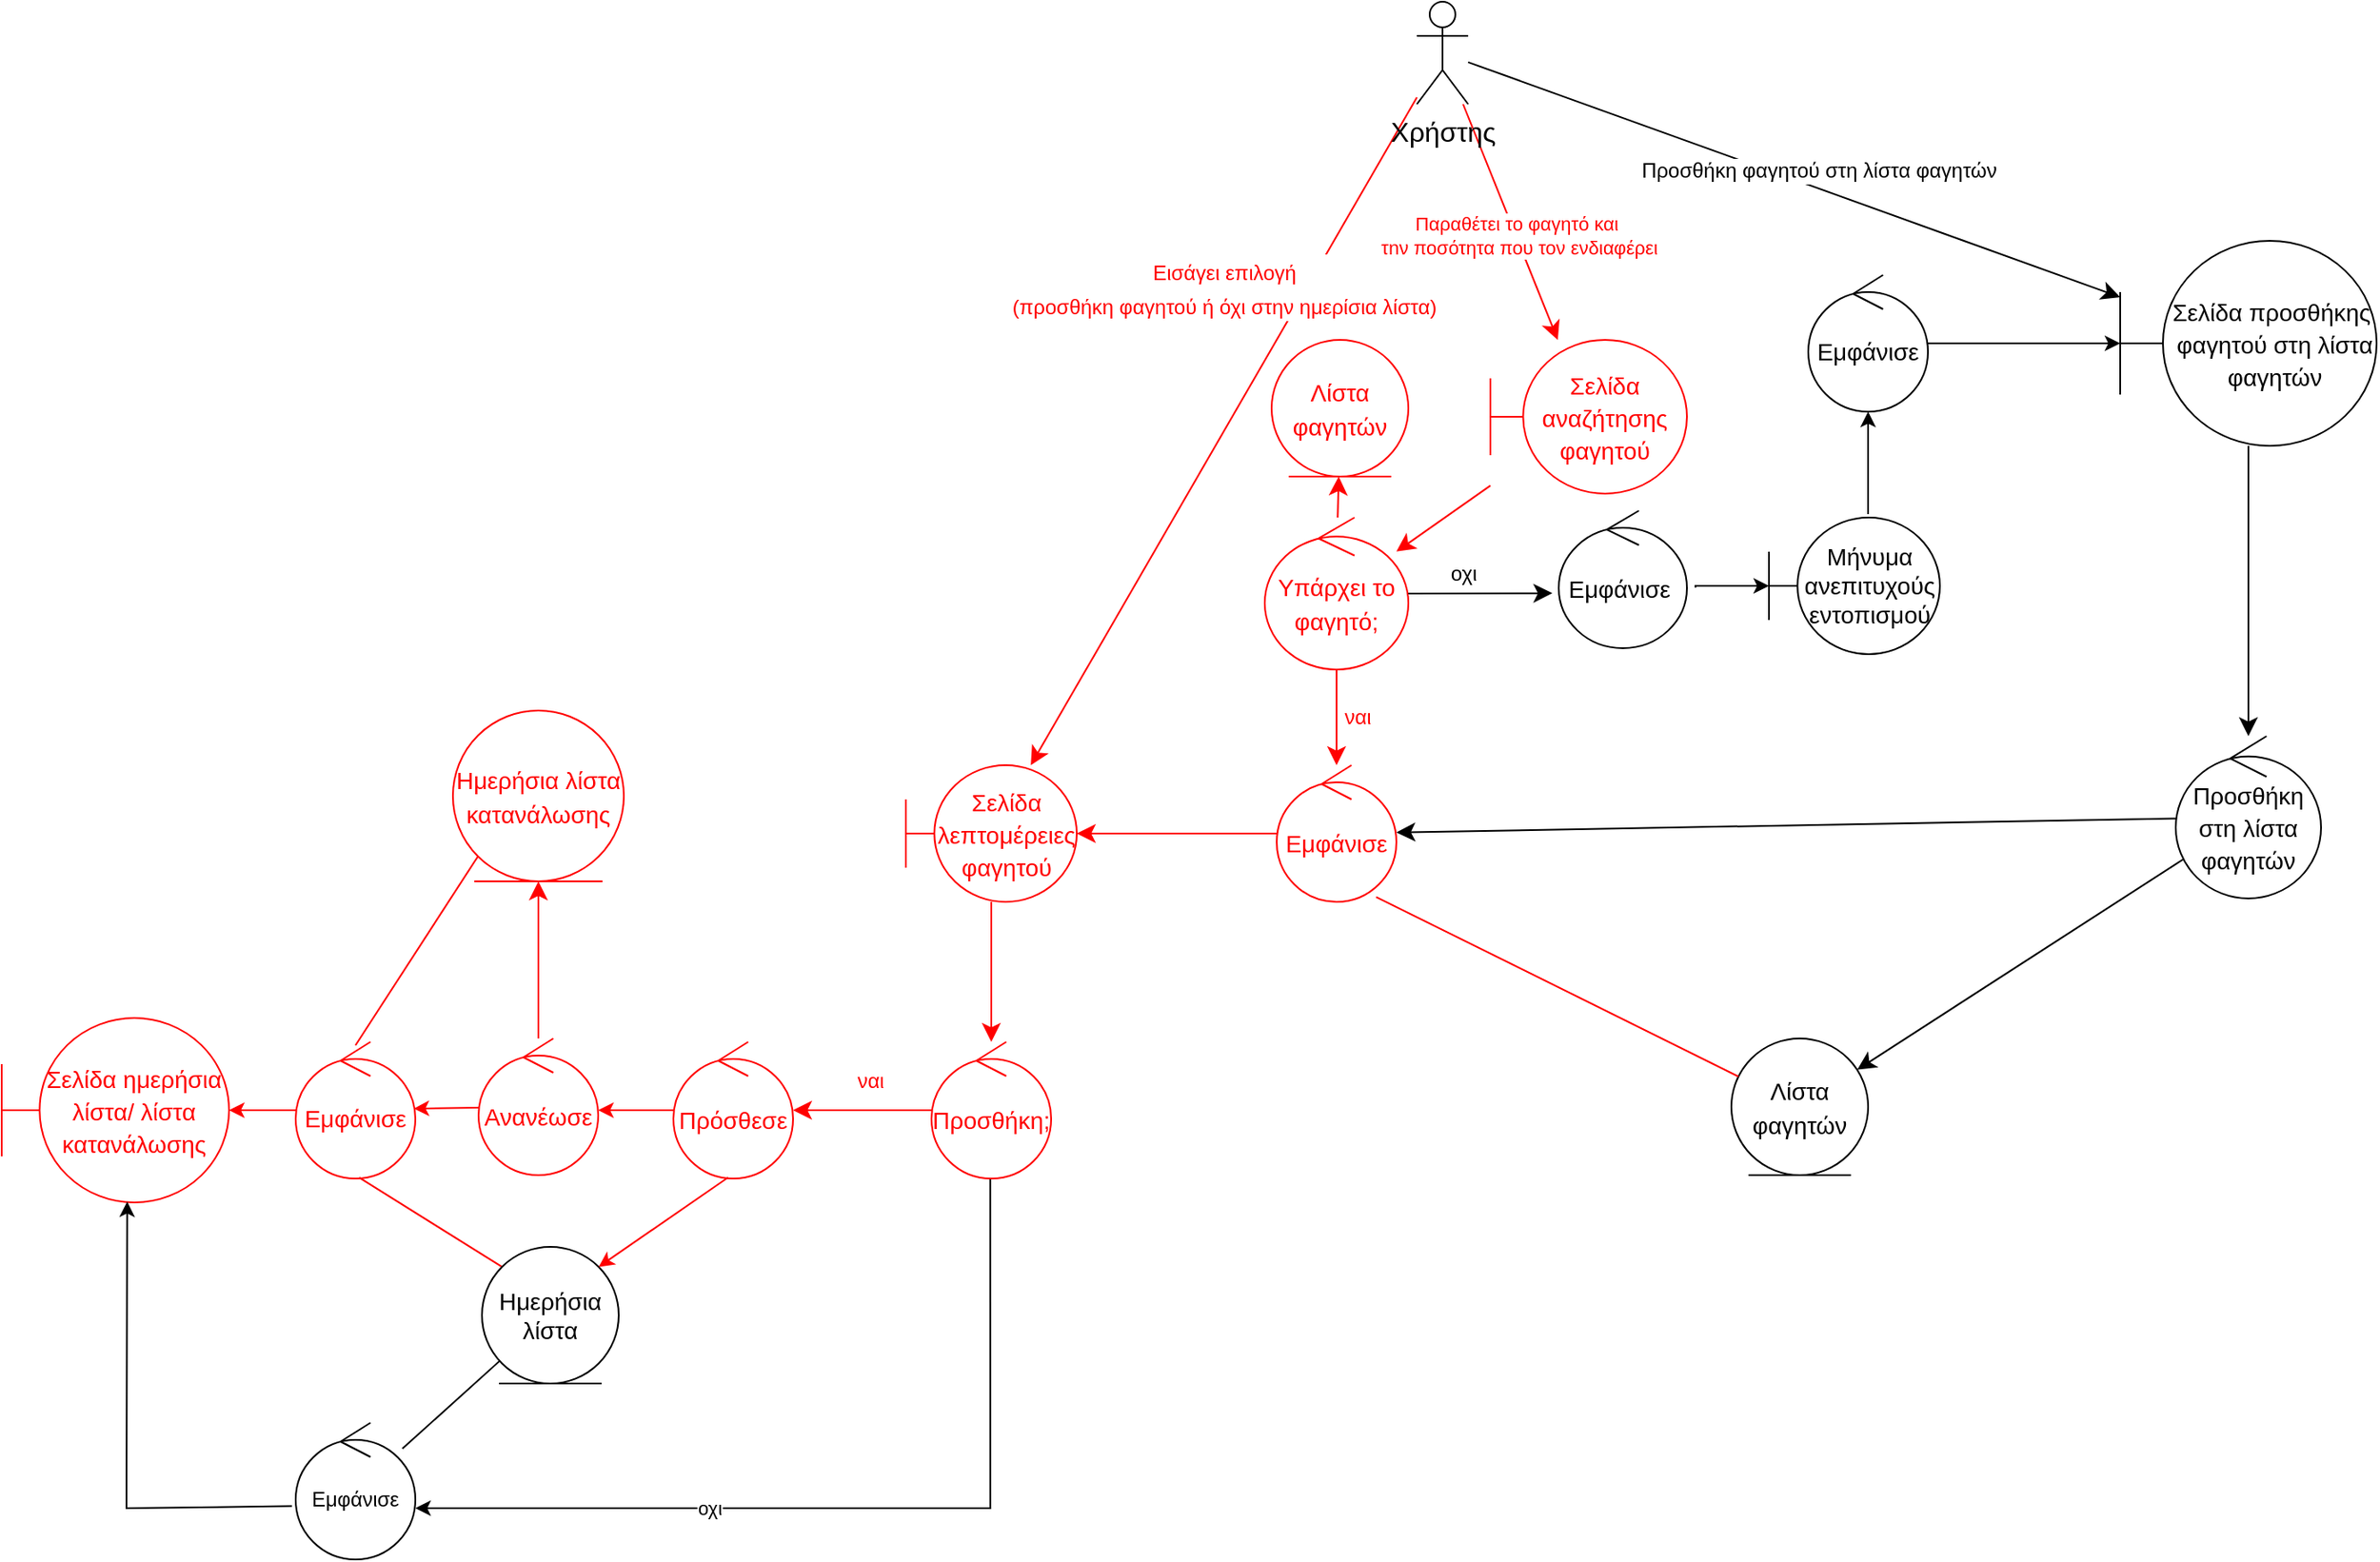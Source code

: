 <mxfile version="20.8.16" type="device"><diagram id="y5UhOXJ24lHy6HSWHHRA" name="Σελίδα-1"><mxGraphModel dx="1982" dy="1090" grid="0" gridSize="10" guides="1" tooltips="1" connect="1" arrows="1" fold="1" page="0" pageScale="1" pageWidth="827" pageHeight="1169" math="0" shadow="0"><root><mxCell id="0"/><mxCell id="1" parent="0"/><mxCell id="HchMumat6N0xvnnnB4oJ-53" value="" style="edgeStyle=none;curved=1;rounded=0;orthogonalLoop=1;jettySize=auto;html=1;fontSize=13;startSize=8;endSize=8;" parent="1" source="HchMumat6N0xvnnnB4oJ-2" target="HchMumat6N0xvnnnB4oJ-39" edge="1"><mxGeometry x="0.527" y="64" relative="1" as="geometry"><mxPoint x="371" y="111" as="targetPoint"/><mxPoint as="offset"/></mxGeometry></mxCell><mxCell id="nytSstBC6C1jP0jetPo6-3" value="&lt;font style=&quot;font-size: 12px;&quot;&gt;Προσθήκη φαγητού στη λίστα φαγητών&lt;/font&gt;" style="edgeLabel;html=1;align=center;verticalAlign=middle;resizable=0;points=[];rotation=0;" parent="HchMumat6N0xvnnnB4oJ-53" vertex="1" connectable="0"><mxGeometry x="0.336" y="-2" relative="1" as="geometry"><mxPoint x="-50" y="-30" as="offset"/></mxGeometry></mxCell><mxCell id="HchMumat6N0xvnnnB4oJ-55" value="" style="edgeStyle=none;curved=1;rounded=0;orthogonalLoop=1;jettySize=auto;html=1;fontSize=12;startSize=8;endSize=8;strokeColor=#FF0000;" parent="1" source="HchMumat6N0xvnnnB4oJ-2" target="HchMumat6N0xvnnnB4oJ-6" edge="1"><mxGeometry relative="1" as="geometry"/></mxCell><mxCell id="nytSstBC6C1jP0jetPo6-1" value="&lt;font color=&quot;#ff0000&quot;&gt;Παραθέτει το φαγητό και&lt;br&gt;&amp;nbsp;την ποσότητα που τον ενδιαφέρει&lt;/font&gt;" style="edgeLabel;html=1;align=center;verticalAlign=middle;resizable=0;points=[];rotation=0;" parent="HchMumat6N0xvnnnB4oJ-55" vertex="1" connectable="0"><mxGeometry x="0.381" relative="1" as="geometry"><mxPoint x="-7" y="-18" as="offset"/></mxGeometry></mxCell><mxCell id="HchMumat6N0xvnnnB4oJ-56" value="" style="edgeStyle=none;curved=1;rounded=0;orthogonalLoop=1;jettySize=auto;html=1;fontSize=12;startSize=8;endSize=8;strokeColor=#FF0000;" parent="1" source="HchMumat6N0xvnnnB4oJ-2" target="HchMumat6N0xvnnnB4oJ-18" edge="1"><mxGeometry relative="1" as="geometry"/></mxCell><mxCell id="HchMumat6N0xvnnnB4oJ-57" value="&lt;font color=&quot;#ff0000&quot; style=&quot;font-size: 12px;&quot;&gt;Εισάγει επιλογή&lt;br&gt;(προσθήκη φαγητού ή όχι στην ημερίσια λίστα)&lt;br&gt;&lt;/font&gt;" style="edgeLabel;html=1;align=center;verticalAlign=middle;resizable=0;points=[];fontSize=16;rotation=0;" parent="HchMumat6N0xvnnnB4oJ-56" vertex="1" connectable="0"><mxGeometry x="-0.253" y="2" relative="1" as="geometry"><mxPoint x="-31" y="-36" as="offset"/></mxGeometry></mxCell><mxCell id="HchMumat6N0xvnnnB4oJ-2" value="Χρήστης" style="shape=umlActor;verticalLabelPosition=bottom;verticalAlign=top;html=1;fontSize=16;" parent="1" vertex="1"><mxGeometry x="106" y="-170" width="30" height="60" as="geometry"/></mxCell><mxCell id="HchMumat6N0xvnnnB4oJ-11" value="" style="edgeStyle=none;curved=1;rounded=0;orthogonalLoop=1;jettySize=auto;html=1;fontSize=12;startSize=8;endSize=8;strokeColor=#FF0000;" parent="1" source="HchMumat6N0xvnnnB4oJ-6" target="HchMumat6N0xvnnnB4oJ-10" edge="1"><mxGeometry relative="1" as="geometry"/></mxCell><mxCell id="HchMumat6N0xvnnnB4oJ-6" value="&lt;font color=&quot;#ff0000&quot; style=&quot;font-size: 14px;&quot;&gt;Σελίδα αναζήτησης φαγητού&lt;/font&gt;" style="shape=umlBoundary;whiteSpace=wrap;html=1;fontSize=16;strokeColor=#FF0000;" parent="1" vertex="1"><mxGeometry x="149" y="28" width="115" height="90" as="geometry"/></mxCell><mxCell id="HchMumat6N0xvnnnB4oJ-13" value="&lt;font color=&quot;#ff0000&quot;&gt;ναι&lt;/font&gt;" style="edgeStyle=none;curved=1;rounded=0;orthogonalLoop=1;jettySize=auto;html=1;fontSize=12;startSize=8;endSize=8;strokeColor=#FF0000;" parent="1" source="HchMumat6N0xvnnnB4oJ-10" target="HchMumat6N0xvnnnB4oJ-12" edge="1"><mxGeometry y="12" relative="1" as="geometry"><mxPoint as="offset"/></mxGeometry></mxCell><mxCell id="HchMumat6N0xvnnnB4oJ-21" value="" style="edgeStyle=none;curved=1;rounded=0;orthogonalLoop=1;jettySize=auto;html=1;fontSize=12;startSize=8;endSize=8;strokeColor=#FF0000;" parent="1" source="HchMumat6N0xvnnnB4oJ-10" target="HchMumat6N0xvnnnB4oJ-20" edge="1"><mxGeometry relative="1" as="geometry"/></mxCell><mxCell id="HchMumat6N0xvnnnB4oJ-36" value="&lt;font style=&quot;font-size: 12px;&quot;&gt;οχι&lt;/font&gt;" style="edgeStyle=none;curved=1;rounded=0;orthogonalLoop=1;jettySize=auto;html=1;fontSize=12;startSize=8;endSize=8;entryX=-0.05;entryY=0.6;entryDx=0;entryDy=0;entryPerimeter=0;" parent="1" source="HchMumat6N0xvnnnB4oJ-10" target="HchMumat6N0xvnnnB4oJ-37" edge="1"><mxGeometry x="-0.227" y="11" relative="1" as="geometry"><mxPoint x="297.49" y="240.546" as="targetPoint"/><mxPoint as="offset"/></mxGeometry></mxCell><mxCell id="HchMumat6N0xvnnnB4oJ-10" value="&lt;font color=&quot;#ff0000&quot; style=&quot;font-size: 14px;&quot;&gt;Υπάρχει το φαγητό;&lt;/font&gt;" style="ellipse;shape=umlControl;whiteSpace=wrap;html=1;fontSize=16;strokeColor=#FF0000;" parent="1" vertex="1"><mxGeometry x="17" y="132" width="84" height="89" as="geometry"/></mxCell><mxCell id="HchMumat6N0xvnnnB4oJ-19" value="" style="edgeStyle=none;curved=1;rounded=0;orthogonalLoop=1;jettySize=auto;html=1;fontSize=12;startSize=8;endSize=8;strokeColor=#FF0000;" parent="1" source="HchMumat6N0xvnnnB4oJ-12" target="HchMumat6N0xvnnnB4oJ-18" edge="1"><mxGeometry relative="1" as="geometry"/></mxCell><mxCell id="HchMumat6N0xvnnnB4oJ-12" value="&lt;font color=&quot;#ff0000&quot; style=&quot;font-size: 14px;&quot;&gt;Εμφάνισε&lt;/font&gt;" style="ellipse;shape=umlControl;whiteSpace=wrap;html=1;fontSize=16;strokeColor=#FF0000;" parent="1" vertex="1"><mxGeometry x="24" y="277" width="70" height="80" as="geometry"/></mxCell><mxCell id="HchMumat6N0xvnnnB4oJ-25" value="" style="edgeStyle=none;curved=1;rounded=0;orthogonalLoop=1;jettySize=auto;html=1;fontSize=12;startSize=8;endSize=8;strokeColor=#FF0000;" parent="1" source="HchMumat6N0xvnnnB4oJ-18" target="HchMumat6N0xvnnnB4oJ-24" edge="1"><mxGeometry relative="1" as="geometry"/></mxCell><mxCell id="HchMumat6N0xvnnnB4oJ-18" value="&lt;font color=&quot;#ff0000&quot; style=&quot;font-size: 14px;&quot;&gt;Σελίδα λεπτομέρειες φαγητού&lt;/font&gt;" style="shape=umlBoundary;whiteSpace=wrap;html=1;fontSize=16;strokeColor=#FF0000;" parent="1" vertex="1"><mxGeometry x="-193" y="277" width="100" height="80" as="geometry"/></mxCell><mxCell id="HchMumat6N0xvnnnB4oJ-20" value="&lt;font color=&quot;#ff0000&quot; style=&quot;font-size: 14px;&quot;&gt;Λίστα φαγητών&lt;/font&gt;" style="ellipse;shape=umlEntity;whiteSpace=wrap;html=1;fontSize=16;strokeColor=#FF0000;" parent="1" vertex="1"><mxGeometry x="21" y="28" width="80" height="80" as="geometry"/></mxCell><mxCell id="HchMumat6N0xvnnnB4oJ-31" value="&lt;font color=&quot;#ff0000&quot;&gt;ναι&lt;/font&gt;" style="edgeStyle=none;curved=1;rounded=0;orthogonalLoop=1;jettySize=auto;html=1;fontSize=12;startSize=8;endSize=8;strokeColor=#FF0000;" parent="1" source="HchMumat6N0xvnnnB4oJ-24" target="HchMumat6N0xvnnnB4oJ-30" edge="1"><mxGeometry x="-0.102" y="-17" relative="1" as="geometry"><mxPoint as="offset"/></mxGeometry></mxCell><mxCell id="1wl4rmuTQigiIzuRuNbE-14" value="" style="edgeStyle=orthogonalEdgeStyle;rounded=0;orthogonalLoop=1;jettySize=auto;html=1;strokeColor=#000000;fontColor=#FF0000;endArrow=classic;endFill=1;entryX=1.009;entryY=0.625;entryDx=0;entryDy=0;entryPerimeter=0;" edge="1" parent="1"><mxGeometry relative="1" as="geometry"><mxPoint x="-143.63" y="519" as="sourcePoint"/><mxPoint x="-480.0" y="712" as="targetPoint"/><Array as="points"><mxPoint x="-143.63" y="712"/></Array></mxGeometry></mxCell><mxCell id="1wl4rmuTQigiIzuRuNbE-17" value="οχι" style="edgeLabel;html=1;align=center;verticalAlign=middle;resizable=0;points=[];fontColor=#000000;" vertex="1" connectable="0" parent="1wl4rmuTQigiIzuRuNbE-14"><mxGeometry x="-0.107" y="-1" relative="1" as="geometry"><mxPoint x="-121" y="1" as="offset"/></mxGeometry></mxCell><mxCell id="HchMumat6N0xvnnnB4oJ-24" value="&lt;font color=&quot;#ff0000&quot; style=&quot;font-size: 14px;&quot;&gt;Προσθήκη;&lt;/font&gt;" style="ellipse;shape=umlControl;whiteSpace=wrap;html=1;fontSize=16;strokeColor=#FF0000;" parent="1" vertex="1"><mxGeometry x="-178" y="439" width="70" height="80" as="geometry"/></mxCell><mxCell id="rCAZ0m6CEGgXyNaDaJJ7-9" value="" style="edgeStyle=none;rounded=0;orthogonalLoop=1;jettySize=auto;html=1;fontSize=14;strokeColor=#FF0000;entryX=1;entryY=0.525;entryDx=0;entryDy=0;entryPerimeter=0;" parent="1" source="HchMumat6N0xvnnnB4oJ-30" target="1wl4rmuTQigiIzuRuNbE-4" edge="1"><mxGeometry relative="1" as="geometry"><mxPoint x="-358" y="479" as="targetPoint"/></mxGeometry></mxCell><mxCell id="HchMumat6N0xvnnnB4oJ-30" value="&lt;font color=&quot;#ff0000&quot; style=&quot;font-size: 14px;&quot;&gt;Πρόσθεσε&lt;/font&gt;" style="ellipse;shape=umlControl;whiteSpace=wrap;html=1;fontSize=16;strokeColor=#FF0000;" parent="1" vertex="1"><mxGeometry x="-329" y="439" width="70" height="80" as="geometry"/></mxCell><mxCell id="HchMumat6N0xvnnnB4oJ-32" value="&lt;font color=&quot;#ff0000&quot; style=&quot;font-size: 14px;&quot;&gt;Σελίδα ημερήσια λίστα/ λίστα κατανάλωσης&lt;/font&gt;" style="shape=umlBoundary;whiteSpace=wrap;html=1;fontSize=16;strokeColor=#FF0000;" parent="1" vertex="1"><mxGeometry x="-722" y="425" width="133" height="108" as="geometry"/></mxCell><mxCell id="rCAZ0m6CEGgXyNaDaJJ7-4" value="" style="edgeStyle=orthogonalEdgeStyle;rounded=0;orthogonalLoop=1;jettySize=auto;html=1;" parent="1" target="rCAZ0m6CEGgXyNaDaJJ7-1" edge="1"><mxGeometry relative="1" as="geometry"><mxPoint x="269" y="173" as="sourcePoint"/><Array as="points"><mxPoint x="269" y="172"/></Array></mxGeometry></mxCell><mxCell id="HchMumat6N0xvnnnB4oJ-37" value="&lt;font style=&quot;font-size: 14px;&quot;&gt;Εμφάνισε&amp;nbsp;&lt;/font&gt;" style="ellipse;shape=umlControl;whiteSpace=wrap;html=1;fontSize=16;" parent="1" vertex="1"><mxGeometry x="189" y="128" width="75" height="80.5" as="geometry"/></mxCell><mxCell id="HchMumat6N0xvnnnB4oJ-52" value="" style="edgeStyle=none;curved=1;rounded=0;orthogonalLoop=1;jettySize=auto;html=1;fontSize=12;startSize=8;endSize=8;" parent="1" source="HchMumat6N0xvnnnB4oJ-39" target="HchMumat6N0xvnnnB4oJ-41" edge="1"><mxGeometry relative="1" as="geometry"/></mxCell><mxCell id="HchMumat6N0xvnnnB4oJ-39" value="&lt;font style=&quot;font-size: 14px;&quot;&gt;Σελίδα προσθήκης&amp;nbsp; φαγητού στη λίστα φαγητών&lt;/font&gt;" style="shape=umlBoundary;fontSize=16;html=1;whiteSpace=wrap;horizontal=1;labelBackgroundColor=none;labelBorderColor=none;spacingTop=0;spacing=0;spacingRight=0;spacingLeft=5;" parent="1" vertex="1"><mxGeometry x="517.5" y="-30" width="150" height="120" as="geometry"/></mxCell><mxCell id="HchMumat6N0xvnnnB4oJ-44" value="" style="edgeStyle=none;curved=1;rounded=0;orthogonalLoop=1;jettySize=auto;html=1;fontSize=12;startSize=8;endSize=8;" parent="1" source="HchMumat6N0xvnnnB4oJ-41" target="HchMumat6N0xvnnnB4oJ-43" edge="1"><mxGeometry relative="1" as="geometry"/></mxCell><mxCell id="HchMumat6N0xvnnnB4oJ-45" value="" style="edgeStyle=none;curved=1;rounded=0;orthogonalLoop=1;jettySize=auto;html=1;fontSize=12;startSize=8;endSize=8;" parent="1" source="HchMumat6N0xvnnnB4oJ-41" target="HchMumat6N0xvnnnB4oJ-12" edge="1"><mxGeometry relative="1" as="geometry"/></mxCell><mxCell id="HchMumat6N0xvnnnB4oJ-41" value="&lt;font style=&quot;font-size: 14px;&quot;&gt;Προσθήκη στη λίστα φαγητών&lt;/font&gt;" style="ellipse;shape=umlControl;whiteSpace=wrap;html=1;fontSize=16;" parent="1" vertex="1"><mxGeometry x="550" y="260" width="85" height="95" as="geometry"/></mxCell><mxCell id="HchMumat6N0xvnnnB4oJ-43" value="&lt;font style=&quot;font-size: 14px;&quot;&gt;Λίστα φαγητών&lt;/font&gt;" style="ellipse;shape=umlEntity;whiteSpace=wrap;html=1;fontSize=16;" parent="1" vertex="1"><mxGeometry x="290" y="437" width="80" height="80" as="geometry"/></mxCell><mxCell id="hVmCNeH1QFMWmfHC9A5S-5" value="" style="rounded=0;orthogonalLoop=1;jettySize=auto;html=1;strokeColor=#FF0000;" parent="1" source="hVmCNeH1QFMWmfHC9A5S-4" target="HchMumat6N0xvnnnB4oJ-32" edge="1"><mxGeometry relative="1" as="geometry"/></mxCell><mxCell id="hVmCNeH1QFMWmfHC9A5S-4" value="&lt;font color=&quot;#ff0000&quot; style=&quot;font-size: 14px;&quot;&gt;Εμφάνισε&lt;/font&gt;" style="ellipse;shape=umlControl;whiteSpace=wrap;html=1;strokeColor=#FF0000;" parent="1" vertex="1"><mxGeometry x="-550" y="439" width="70" height="80" as="geometry"/></mxCell><mxCell id="rCAZ0m6CEGgXyNaDaJJ7-5" value="" style="rounded=0;orthogonalLoop=1;jettySize=auto;html=1;" parent="1" target="rCAZ0m6CEGgXyNaDaJJ7-2" edge="1"><mxGeometry relative="1" as="geometry"><mxPoint x="370" y="130" as="sourcePoint"/></mxGeometry></mxCell><mxCell id="rCAZ0m6CEGgXyNaDaJJ7-1" value="&lt;font style=&quot;font-size: 14px;&quot;&gt;Mήνυμα ανεπιτυχούς εντοπισμού&lt;/font&gt;" style="shape=umlBoundary;whiteSpace=wrap;html=1;" parent="1" vertex="1"><mxGeometry x="312" y="132" width="100" height="80" as="geometry"/></mxCell><mxCell id="rCAZ0m6CEGgXyNaDaJJ7-6" value="" style="edgeStyle=none;rounded=0;orthogonalLoop=1;jettySize=auto;html=1;" parent="1" source="rCAZ0m6CEGgXyNaDaJJ7-2" target="HchMumat6N0xvnnnB4oJ-39" edge="1"><mxGeometry relative="1" as="geometry"/></mxCell><mxCell id="rCAZ0m6CEGgXyNaDaJJ7-2" value="&lt;font style=&quot;font-size: 14px;&quot;&gt;Εμφάνισε&lt;/font&gt;" style="ellipse;shape=umlControl;whiteSpace=wrap;html=1;" parent="1" vertex="1"><mxGeometry x="335" y="-10" width="70" height="80" as="geometry"/></mxCell><mxCell id="1wl4rmuTQigiIzuRuNbE-1" value="&lt;font color=&quot;#ff0000&quot; style=&quot;font-size: 14px;&quot;&gt;Ημερήσια λίστα κατανάλωσης&lt;/font&gt;" style="ellipse;shape=umlEntity;whiteSpace=wrap;html=1;fontSize=16;strokeColor=#FF0000;" vertex="1" parent="1"><mxGeometry x="-458" y="245" width="100" height="100" as="geometry"/></mxCell><mxCell id="1wl4rmuTQigiIzuRuNbE-2" value="" style="edgeStyle=none;curved=1;rounded=0;orthogonalLoop=1;jettySize=auto;html=1;fontSize=12;startSize=8;endSize=8;strokeColor=#FF0000;" edge="1" parent="1" source="1wl4rmuTQigiIzuRuNbE-4" target="1wl4rmuTQigiIzuRuNbE-1"><mxGeometry relative="1" as="geometry"/></mxCell><mxCell id="1wl4rmuTQigiIzuRuNbE-3" value="" style="edgeStyle=none;rounded=0;orthogonalLoop=1;jettySize=auto;html=1;fontSize=14;strokeColor=#FF0000;entryX=0.986;entryY=0.488;entryDx=0;entryDy=0;entryPerimeter=0;" edge="1" parent="1" source="1wl4rmuTQigiIzuRuNbE-4" target="hVmCNeH1QFMWmfHC9A5S-4"><mxGeometry relative="1" as="geometry"><mxPoint x="-478" y="477" as="targetPoint"/></mxGeometry></mxCell><mxCell id="1wl4rmuTQigiIzuRuNbE-4" value="&lt;font color=&quot;#ff0000&quot; style=&quot;font-size: 14px;&quot;&gt;Ανανέωσε&lt;br&gt;&lt;/font&gt;" style="ellipse;shape=umlControl;whiteSpace=wrap;html=1;fontSize=16;strokeColor=#FF0000;" vertex="1" parent="1"><mxGeometry x="-443" y="437" width="70" height="80" as="geometry"/></mxCell><mxCell id="1wl4rmuTQigiIzuRuNbE-8" value="" style="endArrow=none;html=1;rounded=0;exitX=0.5;exitY=0.013;exitDx=0;exitDy=0;exitPerimeter=0;entryX=0;entryY=1;entryDx=0;entryDy=0;strokeColor=#FF0000;" edge="1" parent="1" target="1wl4rmuTQigiIzuRuNbE-1"><mxGeometry width="50" height="50" relative="1" as="geometry"><mxPoint x="-515" y="441.0" as="sourcePoint"/><mxPoint x="-455" y="293.96" as="targetPoint"/></mxGeometry></mxCell><mxCell id="1wl4rmuTQigiIzuRuNbE-10" value="" style="endArrow=none;html=1;rounded=0;strokeColor=#FF0000;fontColor=#FF0000;entryX=0.831;entryY=0.965;entryDx=0;entryDy=0;entryPerimeter=0;endFill=0;" edge="1" parent="1" source="HchMumat6N0xvnnnB4oJ-43" target="HchMumat6N0xvnnnB4oJ-12"><mxGeometry width="50" height="50" relative="1" as="geometry"><mxPoint x="250" y="451" as="sourcePoint"/><mxPoint x="300" y="401" as="targetPoint"/></mxGeometry></mxCell><mxCell id="1wl4rmuTQigiIzuRuNbE-18" style="rounded=0;orthogonalLoop=1;jettySize=auto;html=1;exitX=0;exitY=0;exitDx=0;exitDy=0;entryX=0.531;entryY=0.993;entryDx=0;entryDy=0;entryPerimeter=0;strokeColor=#FF0000;fontColor=#000000;endArrow=none;endFill=0;" edge="1" parent="1" source="1wl4rmuTQigiIzuRuNbE-12" target="hVmCNeH1QFMWmfHC9A5S-4"><mxGeometry relative="1" as="geometry"/></mxCell><mxCell id="1wl4rmuTQigiIzuRuNbE-12" value="&lt;font style=&quot;font-size: 14px;&quot; color=&quot;#000000&quot;&gt;Ημερήσια λίστα&lt;/font&gt;" style="ellipse;shape=umlEntity;whiteSpace=wrap;html=1;fontColor=#FF0000;" vertex="1" parent="1"><mxGeometry x="-441" y="559" width="80" height="80" as="geometry"/></mxCell><mxCell id="1wl4rmuTQigiIzuRuNbE-15" value="" style="rounded=0;orthogonalLoop=1;jettySize=auto;html=1;strokeColor=#000000;fontColor=#000000;endArrow=none;endFill=0;" edge="1" parent="1" source="1wl4rmuTQigiIzuRuNbE-13" target="1wl4rmuTQigiIzuRuNbE-12"><mxGeometry relative="1" as="geometry"/></mxCell><mxCell id="1wl4rmuTQigiIzuRuNbE-13" value="&lt;font color=&quot;#000000&quot;&gt;Εμφάνισε&lt;/font&gt;" style="ellipse;shape=umlControl;whiteSpace=wrap;html=1;fontColor=#FF0000;" vertex="1" parent="1"><mxGeometry x="-550" y="662" width="70" height="80" as="geometry"/></mxCell><mxCell id="1wl4rmuTQigiIzuRuNbE-16" value="" style="endArrow=classic;html=1;rounded=0;strokeColor=#000000;fontColor=#000000;entryX=0.552;entryY=0.995;entryDx=0;entryDy=0;entryPerimeter=0;exitX=-0.031;exitY=0.61;exitDx=0;exitDy=0;exitPerimeter=0;" edge="1" parent="1" source="1wl4rmuTQigiIzuRuNbE-13" target="HchMumat6N0xvnnnB4oJ-32"><mxGeometry width="50" height="50" relative="1" as="geometry"><mxPoint x="-630" y="565" as="sourcePoint"/><mxPoint x="-571" y="557" as="targetPoint"/><Array as="points"><mxPoint x="-649" y="712"/></Array></mxGeometry></mxCell><mxCell id="1wl4rmuTQigiIzuRuNbE-19" value="" style="endArrow=classic;html=1;rounded=0;strokeColor=#FF0000;fontColor=#FF0000;exitX=0.457;exitY=0.992;exitDx=0;exitDy=0;endFill=1;exitPerimeter=0;entryX=1;entryY=0;entryDx=0;entryDy=0;" edge="1" parent="1" source="HchMumat6N0xvnnnB4oJ-30" target="1wl4rmuTQigiIzuRuNbE-12"><mxGeometry width="50" height="50" relative="1" as="geometry"><mxPoint x="-389" y="549" as="sourcePoint"/><mxPoint x="-314" y="563" as="targetPoint"/></mxGeometry></mxCell></root></mxGraphModel></diagram></mxfile>